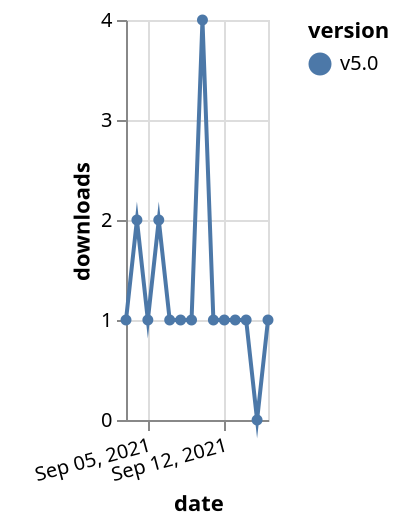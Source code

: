 {"$schema": "https://vega.github.io/schema/vega-lite/v5.json", "description": "A simple bar chart with embedded data.", "data": {"values": [{"date": "2021-09-03", "total": 186, "delta": 1, "version": "v5.0"}, {"date": "2021-09-04", "total": 188, "delta": 2, "version": "v5.0"}, {"date": "2021-09-05", "total": 189, "delta": 1, "version": "v5.0"}, {"date": "2021-09-06", "total": 191, "delta": 2, "version": "v5.0"}, {"date": "2021-09-07", "total": 192, "delta": 1, "version": "v5.0"}, {"date": "2021-09-08", "total": 193, "delta": 1, "version": "v5.0"}, {"date": "2021-09-09", "total": 194, "delta": 1, "version": "v5.0"}, {"date": "2021-09-10", "total": 198, "delta": 4, "version": "v5.0"}, {"date": "2021-09-11", "total": 199, "delta": 1, "version": "v5.0"}, {"date": "2021-09-12", "total": 200, "delta": 1, "version": "v5.0"}, {"date": "2021-09-13", "total": 201, "delta": 1, "version": "v5.0"}, {"date": "2021-09-14", "total": 202, "delta": 1, "version": "v5.0"}, {"date": "2021-09-15", "total": 202, "delta": 0, "version": "v5.0"}, {"date": "2021-09-16", "total": 203, "delta": 1, "version": "v5.0"}]}, "width": "container", "mark": {"type": "line", "point": {"filled": true}}, "encoding": {"x": {"field": "date", "type": "temporal", "timeUnit": "yearmonthdate", "title": "date", "axis": {"labelAngle": -15}}, "y": {"field": "delta", "type": "quantitative", "title": "downloads"}, "color": {"field": "version", "type": "nominal"}, "tooltip": {"field": "delta"}}}